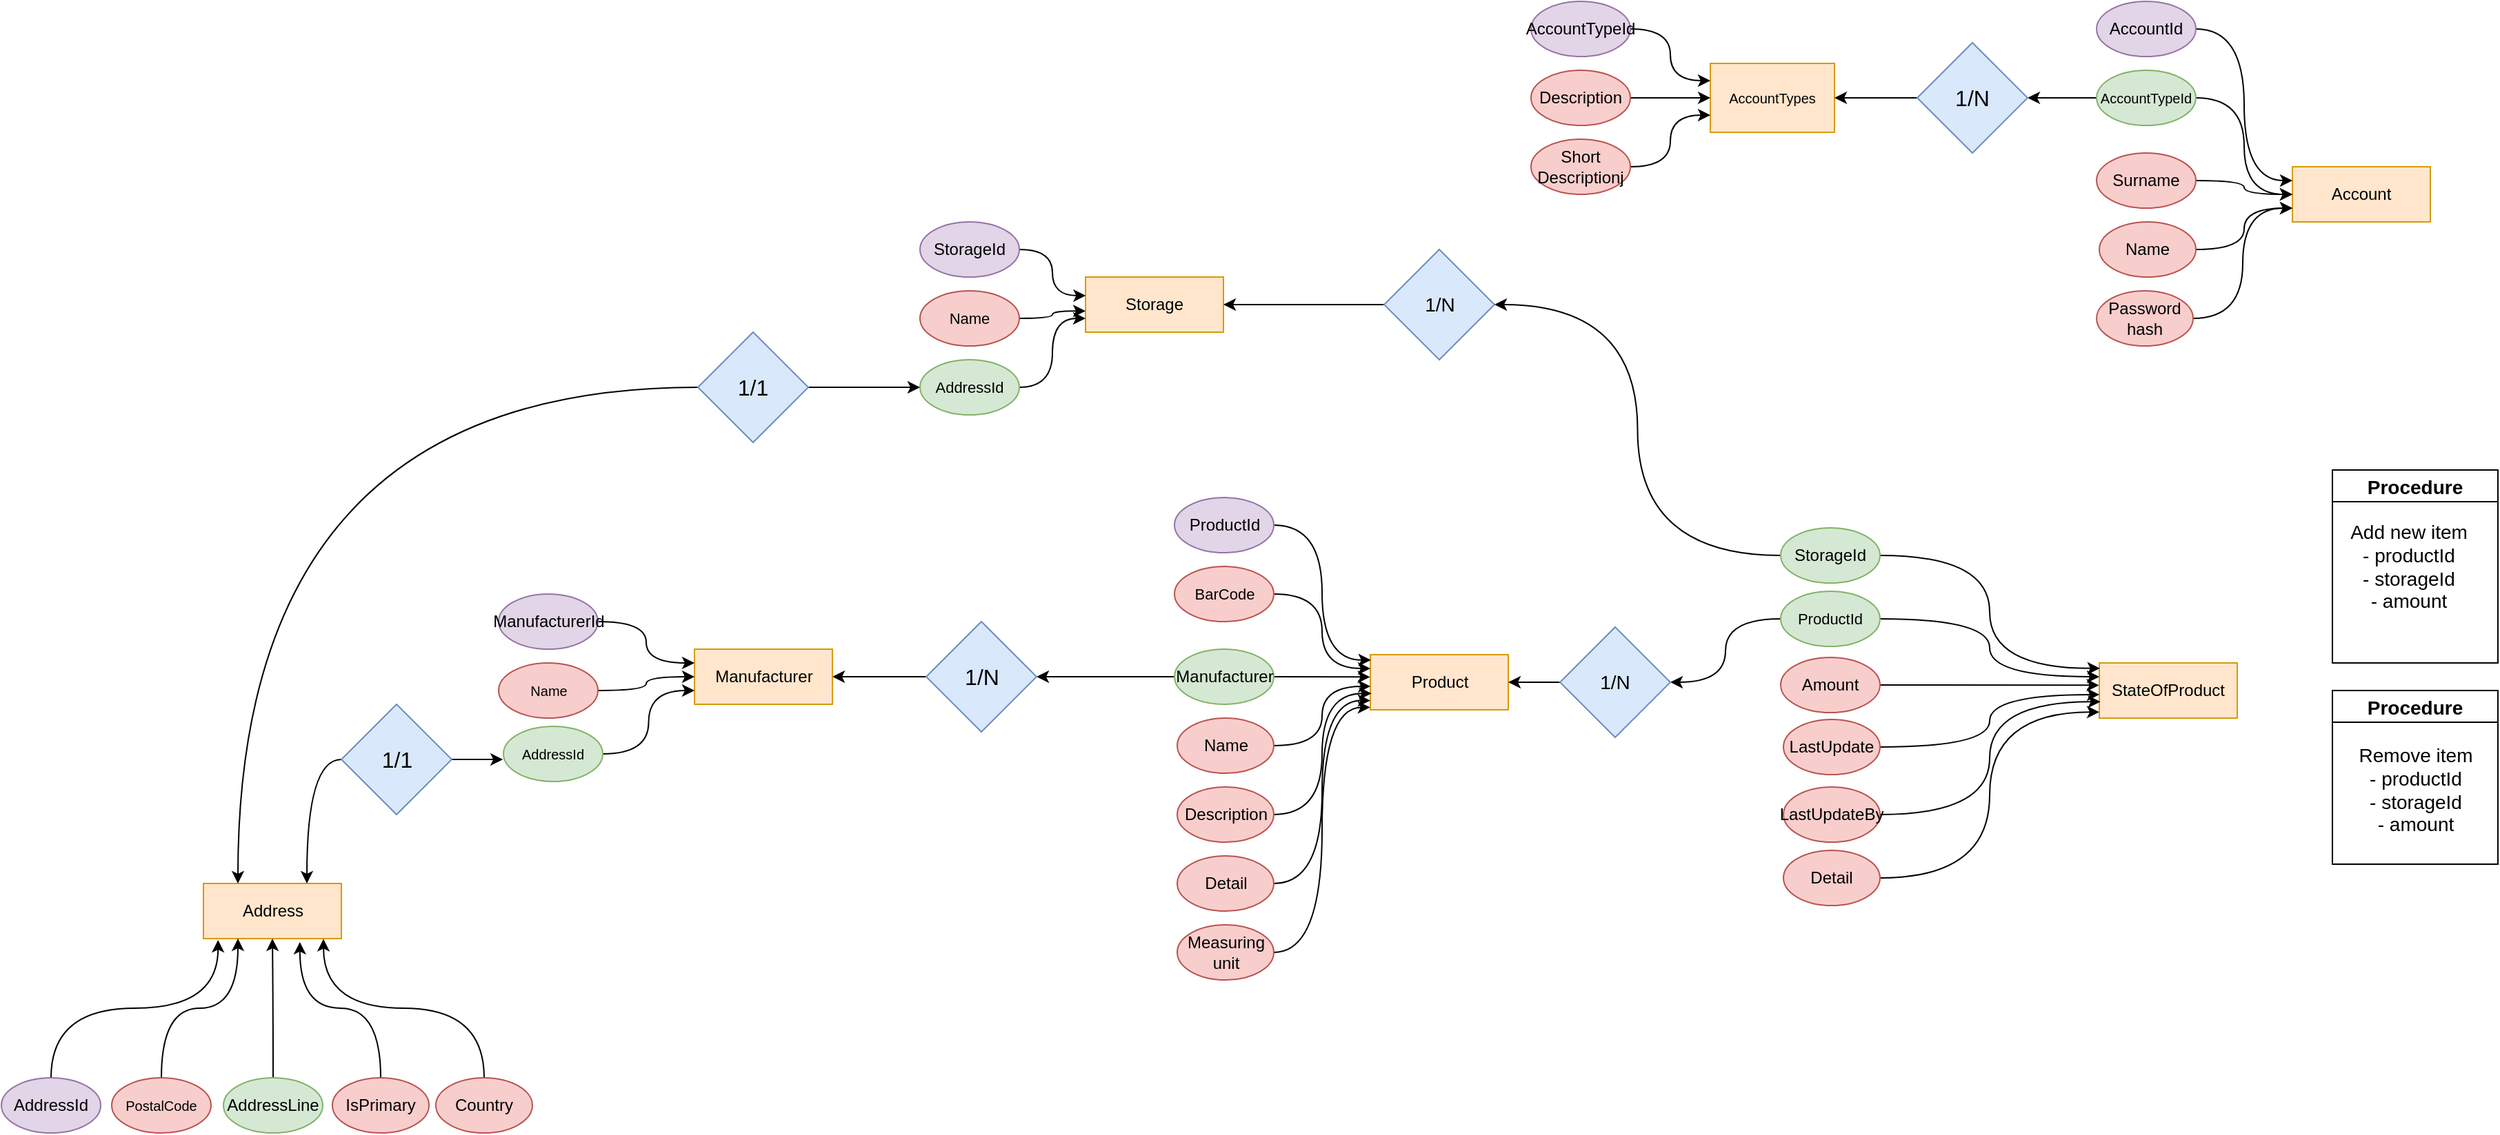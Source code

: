<mxfile version="20.2.3" type="device"><diagram id="G5VVAD_QETuN6fbWE2ES" name="Page-1"><mxGraphModel dx="4920" dy="2742" grid="1" gridSize="10" guides="1" tooltips="1" connect="1" arrows="1" fold="1" page="1" pageScale="1" pageWidth="850" pageHeight="1100" math="0" shadow="0"><root><mxCell id="0"/><mxCell id="1" parent="0"/><mxCell id="dZWCDiURuJ6Qkz2y_FG4-2" value="Account" style="rounded=0;whiteSpace=wrap;html=1;fillColor=#ffe6cc;strokeColor=#d79b00;" vertex="1" parent="1"><mxGeometry x="-199" y="-890" width="100" height="40" as="geometry"/></mxCell><mxCell id="dZWCDiURuJ6Qkz2y_FG4-9" style="edgeStyle=orthogonalEdgeStyle;orthogonalLoop=1;jettySize=auto;html=1;exitX=1;exitY=0.5;exitDx=0;exitDy=0;entryX=0;entryY=0.25;entryDx=0;entryDy=0;fontSize=10;curved=1;" edge="1" parent="1" source="dZWCDiURuJ6Qkz2y_FG4-3" target="dZWCDiURuJ6Qkz2y_FG4-2"><mxGeometry relative="1" as="geometry"/></mxCell><mxCell id="dZWCDiURuJ6Qkz2y_FG4-3" value="AccountId" style="ellipse;whiteSpace=wrap;html=1;fillColor=#e1d5e7;strokeColor=#9673a6;" vertex="1" parent="1"><mxGeometry x="-341" y="-1010" width="72" height="40" as="geometry"/></mxCell><mxCell id="dZWCDiURuJ6Qkz2y_FG4-15" style="edgeStyle=orthogonalEdgeStyle;curved=1;orthogonalLoop=1;jettySize=auto;html=1;exitX=1;exitY=0.5;exitDx=0;exitDy=0;entryX=0;entryY=0.5;entryDx=0;entryDy=0;fontSize=10;" edge="1" parent="1" source="dZWCDiURuJ6Qkz2y_FG4-4" target="dZWCDiURuJ6Qkz2y_FG4-2"><mxGeometry relative="1" as="geometry"/></mxCell><mxCell id="dZWCDiURuJ6Qkz2y_FG4-4" value="Surname" style="ellipse;whiteSpace=wrap;html=1;fillColor=#f8cecc;strokeColor=#b85450;" vertex="1" parent="1"><mxGeometry x="-341" y="-900" width="72" height="40" as="geometry"/></mxCell><mxCell id="dZWCDiURuJ6Qkz2y_FG4-12" style="edgeStyle=orthogonalEdgeStyle;orthogonalLoop=1;jettySize=auto;html=1;exitX=1;exitY=0.5;exitDx=0;exitDy=0;entryX=0;entryY=0.75;entryDx=0;entryDy=0;fontSize=10;curved=1;" edge="1" parent="1" source="dZWCDiURuJ6Qkz2y_FG4-5" target="dZWCDiURuJ6Qkz2y_FG4-2"><mxGeometry relative="1" as="geometry"/></mxCell><mxCell id="dZWCDiURuJ6Qkz2y_FG4-5" value="Name" style="ellipse;whiteSpace=wrap;html=1;fillColor=#f8cecc;strokeColor=#b85450;" vertex="1" parent="1"><mxGeometry x="-339" y="-850" width="70" height="40" as="geometry"/></mxCell><mxCell id="dZWCDiURuJ6Qkz2y_FG4-10" style="edgeStyle=orthogonalEdgeStyle;orthogonalLoop=1;jettySize=auto;html=1;exitX=1;exitY=0.5;exitDx=0;exitDy=0;entryX=0;entryY=0.5;entryDx=0;entryDy=0;fontSize=10;curved=1;" edge="1" parent="1" source="dZWCDiURuJ6Qkz2y_FG4-6" target="dZWCDiURuJ6Qkz2y_FG4-2"><mxGeometry relative="1" as="geometry"/></mxCell><mxCell id="dZWCDiURuJ6Qkz2y_FG4-22" style="edgeStyle=orthogonalEdgeStyle;curved=1;orthogonalLoop=1;jettySize=auto;html=1;exitX=0;exitY=0.5;exitDx=0;exitDy=0;entryX=1;entryY=0.5;entryDx=0;entryDy=0;fontSize=10;" edge="1" parent="1" source="dZWCDiURuJ6Qkz2y_FG4-6" target="dZWCDiURuJ6Qkz2y_FG4-21"><mxGeometry relative="1" as="geometry"/></mxCell><mxCell id="dZWCDiURuJ6Qkz2y_FG4-6" value="&lt;p style=&quot;line-height: 0.9;&quot;&gt;&lt;font style=&quot;font-size: 10px;&quot;&gt;AccountTypeId&lt;/font&gt;&lt;/p&gt;" style="ellipse;whiteSpace=wrap;html=1;strokeWidth=1;fillColor=#d5e8d4;strokeColor=#82b366;" vertex="1" parent="1"><mxGeometry x="-341" y="-960" width="72" height="40" as="geometry"/></mxCell><mxCell id="dZWCDiURuJ6Qkz2y_FG4-16" style="edgeStyle=orthogonalEdgeStyle;curved=1;orthogonalLoop=1;jettySize=auto;html=1;exitX=1;exitY=0.5;exitDx=0;exitDy=0;entryX=0;entryY=0.75;entryDx=0;entryDy=0;fontSize=10;" edge="1" parent="1" source="dZWCDiURuJ6Qkz2y_FG4-7" target="dZWCDiURuJ6Qkz2y_FG4-2"><mxGeometry relative="1" as="geometry"/></mxCell><mxCell id="dZWCDiURuJ6Qkz2y_FG4-7" value="Password hash" style="ellipse;whiteSpace=wrap;html=1;fillColor=#f8cecc;strokeColor=#b85450;" vertex="1" parent="1"><mxGeometry x="-341" y="-800" width="70" height="40" as="geometry"/></mxCell><mxCell id="dZWCDiURuJ6Qkz2y_FG4-18" value="AccountTypes" style="rounded=0;whiteSpace=wrap;html=1;fontSize=10;strokeWidth=1;fillColor=#ffe6cc;strokeColor=#d79b00;" vertex="1" parent="1"><mxGeometry x="-621" y="-965" width="90" height="50" as="geometry"/></mxCell><mxCell id="dZWCDiURuJ6Qkz2y_FG4-23" style="edgeStyle=orthogonalEdgeStyle;curved=1;orthogonalLoop=1;jettySize=auto;html=1;exitX=0;exitY=0.5;exitDx=0;exitDy=0;entryX=1;entryY=0.5;entryDx=0;entryDy=0;fontSize=10;" edge="1" parent="1" source="dZWCDiURuJ6Qkz2y_FG4-21" target="dZWCDiURuJ6Qkz2y_FG4-18"><mxGeometry relative="1" as="geometry"/></mxCell><mxCell id="dZWCDiURuJ6Qkz2y_FG4-21" value="&lt;font style=&quot;font-size: 16px;&quot;&gt;1/N&lt;/font&gt;" style="rhombus;whiteSpace=wrap;html=1;fontSize=10;strokeWidth=1;fillColor=#dae8fc;strokeColor=#6c8ebf;" vertex="1" parent="1"><mxGeometry x="-471" y="-980" width="80" height="80" as="geometry"/></mxCell><mxCell id="dZWCDiURuJ6Qkz2y_FG4-31" style="edgeStyle=orthogonalEdgeStyle;curved=1;orthogonalLoop=1;jettySize=auto;html=1;exitX=1;exitY=0.5;exitDx=0;exitDy=0;entryX=0;entryY=0.25;entryDx=0;entryDy=0;fontSize=10;" edge="1" parent="1" source="dZWCDiURuJ6Qkz2y_FG4-25" target="dZWCDiURuJ6Qkz2y_FG4-18"><mxGeometry relative="1" as="geometry"/></mxCell><mxCell id="dZWCDiURuJ6Qkz2y_FG4-25" value="AccountTypeId" style="ellipse;whiteSpace=wrap;html=1;fillColor=#e1d5e7;strokeColor=#9673a6;" vertex="1" parent="1"><mxGeometry x="-751" y="-1010" width="72" height="40" as="geometry"/></mxCell><mxCell id="dZWCDiURuJ6Qkz2y_FG4-32" style="edgeStyle=orthogonalEdgeStyle;curved=1;orthogonalLoop=1;jettySize=auto;html=1;exitX=1;exitY=0.5;exitDx=0;exitDy=0;entryX=0;entryY=0.5;entryDx=0;entryDy=0;fontSize=10;" edge="1" parent="1" source="dZWCDiURuJ6Qkz2y_FG4-26" target="dZWCDiURuJ6Qkz2y_FG4-18"><mxGeometry relative="1" as="geometry"/></mxCell><mxCell id="dZWCDiURuJ6Qkz2y_FG4-26" value="Description" style="ellipse;whiteSpace=wrap;html=1;fillColor=#f8cecc;strokeColor=#b85450;" vertex="1" parent="1"><mxGeometry x="-751" y="-960" width="72" height="40" as="geometry"/></mxCell><mxCell id="dZWCDiURuJ6Qkz2y_FG4-33" style="edgeStyle=orthogonalEdgeStyle;curved=1;orthogonalLoop=1;jettySize=auto;html=1;exitX=1;exitY=0.5;exitDx=0;exitDy=0;entryX=0;entryY=0.75;entryDx=0;entryDy=0;fontSize=10;" edge="1" parent="1" source="dZWCDiURuJ6Qkz2y_FG4-27" target="dZWCDiURuJ6Qkz2y_FG4-18"><mxGeometry relative="1" as="geometry"/></mxCell><mxCell id="dZWCDiURuJ6Qkz2y_FG4-27" value="Short&lt;br&gt;Descriptionj" style="ellipse;whiteSpace=wrap;html=1;fillColor=#f8cecc;strokeColor=#b85450;" vertex="1" parent="1"><mxGeometry x="-751" y="-910" width="72" height="40" as="geometry"/></mxCell><mxCell id="dZWCDiURuJ6Qkz2y_FG4-34" value="Product" style="rounded=0;whiteSpace=wrap;html=1;fillColor=#ffe6cc;strokeColor=#d79b00;" vertex="1" parent="1"><mxGeometry x="-867.5" y="-536" width="100" height="40" as="geometry"/></mxCell><mxCell id="dZWCDiURuJ6Qkz2y_FG4-110" style="edgeStyle=orthogonalEdgeStyle;curved=1;orthogonalLoop=1;jettySize=auto;html=1;exitX=1;exitY=0.5;exitDx=0;exitDy=0;entryX=0.004;entryY=0.098;entryDx=0;entryDy=0;entryPerimeter=0;fontSize=16;" edge="1" parent="1" source="dZWCDiURuJ6Qkz2y_FG4-36" target="dZWCDiURuJ6Qkz2y_FG4-34"><mxGeometry relative="1" as="geometry"/></mxCell><mxCell id="dZWCDiURuJ6Qkz2y_FG4-36" value="ProductId" style="ellipse;whiteSpace=wrap;html=1;fillColor=#e1d5e7;strokeColor=#9673a6;" vertex="1" parent="1"><mxGeometry x="-1009.5" y="-650" width="72" height="40" as="geometry"/></mxCell><mxCell id="dZWCDiURuJ6Qkz2y_FG4-63" style="edgeStyle=orthogonalEdgeStyle;curved=1;orthogonalLoop=1;jettySize=auto;html=1;exitX=0;exitY=0.5;exitDx=0;exitDy=0;entryX=1;entryY=0.5;entryDx=0;entryDy=0;fontSize=16;" edge="1" parent="1" source="dZWCDiURuJ6Qkz2y_FG4-38" target="dZWCDiURuJ6Qkz2y_FG4-48"><mxGeometry relative="1" as="geometry"/></mxCell><mxCell id="dZWCDiURuJ6Qkz2y_FG4-112" style="edgeStyle=orthogonalEdgeStyle;curved=1;orthogonalLoop=1;jettySize=auto;html=1;exitX=1;exitY=0.5;exitDx=0;exitDy=0;entryX=-0.002;entryY=0.405;entryDx=0;entryDy=0;entryPerimeter=0;fontSize=16;" edge="1" parent="1" source="dZWCDiURuJ6Qkz2y_FG4-38" target="dZWCDiURuJ6Qkz2y_FG4-34"><mxGeometry relative="1" as="geometry"/></mxCell><mxCell id="dZWCDiURuJ6Qkz2y_FG4-38" value="Manufacturer" style="ellipse;whiteSpace=wrap;html=1;fillColor=#d5e8d4;strokeColor=#82b366;" vertex="1" parent="1"><mxGeometry x="-1009.5" y="-540" width="72" height="40" as="geometry"/></mxCell><mxCell id="dZWCDiURuJ6Qkz2y_FG4-115" style="edgeStyle=orthogonalEdgeStyle;curved=1;orthogonalLoop=1;jettySize=auto;html=1;exitX=1;exitY=0.5;exitDx=0;exitDy=0;entryX=0.001;entryY=0.574;entryDx=0;entryDy=0;entryPerimeter=0;fontSize=16;" edge="1" parent="1" source="dZWCDiURuJ6Qkz2y_FG4-40" target="dZWCDiURuJ6Qkz2y_FG4-34"><mxGeometry relative="1" as="geometry"/></mxCell><mxCell id="dZWCDiURuJ6Qkz2y_FG4-40" value="Name" style="ellipse;whiteSpace=wrap;html=1;fillColor=#f8cecc;strokeColor=#b85450;" vertex="1" parent="1"><mxGeometry x="-1007.5" y="-490" width="70" height="40" as="geometry"/></mxCell><mxCell id="dZWCDiURuJ6Qkz2y_FG4-111" style="edgeStyle=orthogonalEdgeStyle;curved=1;orthogonalLoop=1;jettySize=auto;html=1;exitX=1;exitY=0.5;exitDx=0;exitDy=0;entryX=0;entryY=0.25;entryDx=0;entryDy=0;fontSize=16;" edge="1" parent="1" source="dZWCDiURuJ6Qkz2y_FG4-42" target="dZWCDiURuJ6Qkz2y_FG4-34"><mxGeometry relative="1" as="geometry"/></mxCell><mxCell id="dZWCDiURuJ6Qkz2y_FG4-42" value="&lt;p style=&quot;line-height: 0.9;&quot;&gt;&lt;font style=&quot;font-size: 11px;&quot;&gt;BarCode&lt;/font&gt;&lt;/p&gt;" style="ellipse;whiteSpace=wrap;html=1;strokeWidth=1;fillColor=#f8cecc;strokeColor=#b85450;" vertex="1" parent="1"><mxGeometry x="-1009.5" y="-600" width="72" height="40" as="geometry"/></mxCell><mxCell id="dZWCDiURuJ6Qkz2y_FG4-114" style="edgeStyle=orthogonalEdgeStyle;curved=1;orthogonalLoop=1;jettySize=auto;html=1;exitX=1;exitY=0.5;exitDx=0;exitDy=0;entryX=0.008;entryY=0.703;entryDx=0;entryDy=0;entryPerimeter=0;fontSize=16;" edge="1" parent="1" source="dZWCDiURuJ6Qkz2y_FG4-44" target="dZWCDiURuJ6Qkz2y_FG4-34"><mxGeometry relative="1" as="geometry"/></mxCell><mxCell id="dZWCDiURuJ6Qkz2y_FG4-44" value="Description" style="ellipse;whiteSpace=wrap;html=1;fillColor=#f8cecc;strokeColor=#b85450;" vertex="1" parent="1"><mxGeometry x="-1007.5" y="-440" width="70" height="40" as="geometry"/></mxCell><mxCell id="dZWCDiURuJ6Qkz2y_FG4-47" style="edgeStyle=orthogonalEdgeStyle;curved=1;orthogonalLoop=1;jettySize=auto;html=1;exitX=1;exitY=0.5;exitDx=0;exitDy=0;entryX=-0.001;entryY=0.832;entryDx=0;entryDy=0;entryPerimeter=0;fontSize=16;" edge="1" parent="1" source="dZWCDiURuJ6Qkz2y_FG4-45" target="dZWCDiURuJ6Qkz2y_FG4-34"><mxGeometry relative="1" as="geometry"/></mxCell><mxCell id="dZWCDiURuJ6Qkz2y_FG4-45" value="Detail" style="ellipse;whiteSpace=wrap;html=1;fillColor=#f8cecc;strokeColor=#b85450;" vertex="1" parent="1"><mxGeometry x="-1007.5" y="-390" width="70" height="40" as="geometry"/></mxCell><mxCell id="dZWCDiURuJ6Qkz2y_FG4-64" style="edgeStyle=orthogonalEdgeStyle;curved=1;orthogonalLoop=1;jettySize=auto;html=1;exitX=0;exitY=0.5;exitDx=0;exitDy=0;entryX=1;entryY=0.5;entryDx=0;entryDy=0;fontSize=16;" edge="1" parent="1" source="dZWCDiURuJ6Qkz2y_FG4-48" target="dZWCDiURuJ6Qkz2y_FG4-49"><mxGeometry relative="1" as="geometry"/></mxCell><mxCell id="dZWCDiURuJ6Qkz2y_FG4-48" value="1/N" style="rhombus;whiteSpace=wrap;html=1;fontSize=16;strokeWidth=1;fillColor=#dae8fc;strokeColor=#6c8ebf;" vertex="1" parent="1"><mxGeometry x="-1189.5" y="-560" width="80" height="80" as="geometry"/></mxCell><mxCell id="dZWCDiURuJ6Qkz2y_FG4-49" value="Manufacturer" style="rounded=0;whiteSpace=wrap;html=1;fillColor=#ffe6cc;strokeColor=#d79b00;" vertex="1" parent="1"><mxGeometry x="-1357.5" y="-540" width="100" height="40" as="geometry"/></mxCell><mxCell id="dZWCDiURuJ6Qkz2y_FG4-50" style="edgeStyle=orthogonalEdgeStyle;orthogonalLoop=1;jettySize=auto;html=1;exitX=1;exitY=0.5;exitDx=0;exitDy=0;entryX=0;entryY=0.25;entryDx=0;entryDy=0;fontSize=10;curved=1;" edge="1" parent="1" source="dZWCDiURuJ6Qkz2y_FG4-51" target="dZWCDiURuJ6Qkz2y_FG4-49"><mxGeometry relative="1" as="geometry"/></mxCell><mxCell id="dZWCDiURuJ6Qkz2y_FG4-51" value="ManufacturerId" style="ellipse;whiteSpace=wrap;html=1;fillColor=#e1d5e7;strokeColor=#9673a6;" vertex="1" parent="1"><mxGeometry x="-1499.5" y="-580" width="72" height="40" as="geometry"/></mxCell><mxCell id="dZWCDiURuJ6Qkz2y_FG4-56" style="edgeStyle=orthogonalEdgeStyle;orthogonalLoop=1;jettySize=auto;html=1;exitX=1;exitY=0.5;exitDx=0;exitDy=0;entryX=0;entryY=0.5;entryDx=0;entryDy=0;fontSize=10;curved=1;" edge="1" parent="1" source="dZWCDiURuJ6Qkz2y_FG4-57" target="dZWCDiURuJ6Qkz2y_FG4-49"><mxGeometry relative="1" as="geometry"/></mxCell><mxCell id="dZWCDiURuJ6Qkz2y_FG4-57" value="&lt;p style=&quot;line-height: 0.9;&quot;&gt;&lt;font style=&quot;font-size: 10px;&quot;&gt;Name&lt;/font&gt;&lt;/p&gt;" style="ellipse;whiteSpace=wrap;html=1;strokeWidth=1;fillColor=#f8cecc;strokeColor=#b85450;" vertex="1" parent="1"><mxGeometry x="-1499.5" y="-530" width="72" height="40" as="geometry"/></mxCell><mxCell id="dZWCDiURuJ6Qkz2y_FG4-79" value="Address" style="rounded=0;whiteSpace=wrap;html=1;fillColor=#ffe6cc;strokeColor=#d79b00;direction=east;" vertex="1" parent="1"><mxGeometry x="-1713.5" y="-370" width="100" height="40" as="geometry"/></mxCell><mxCell id="dZWCDiURuJ6Qkz2y_FG4-109" style="edgeStyle=orthogonalEdgeStyle;curved=1;orthogonalLoop=1;jettySize=auto;html=1;exitX=0.5;exitY=0;exitDx=0;exitDy=0;entryX=0.106;entryY=1.025;entryDx=0;entryDy=0;entryPerimeter=0;fontSize=16;" edge="1" parent="1" source="dZWCDiURuJ6Qkz2y_FG4-81" target="dZWCDiURuJ6Qkz2y_FG4-79"><mxGeometry relative="1" as="geometry"/></mxCell><mxCell id="dZWCDiURuJ6Qkz2y_FG4-81" value="AddressId" style="ellipse;whiteSpace=wrap;html=1;fillColor=#e1d5e7;strokeColor=#9673a6;direction=east;" vertex="1" parent="1"><mxGeometry x="-1860" y="-229" width="72" height="40" as="geometry"/></mxCell><mxCell id="dZWCDiURuJ6Qkz2y_FG4-106" style="edgeStyle=orthogonalEdgeStyle;curved=1;orthogonalLoop=1;jettySize=auto;html=1;exitX=0.5;exitY=0;exitDx=0;exitDy=0;entryX=0.5;entryY=1;entryDx=0;entryDy=0;fontSize=16;" edge="1" parent="1" source="dZWCDiURuJ6Qkz2y_FG4-83" target="dZWCDiURuJ6Qkz2y_FG4-79"><mxGeometry relative="1" as="geometry"/></mxCell><mxCell id="dZWCDiURuJ6Qkz2y_FG4-83" value="AddressLine" style="ellipse;whiteSpace=wrap;html=1;fillColor=#d5e8d4;strokeColor=#82b366;direction=east;" vertex="1" parent="1"><mxGeometry x="-1699" y="-229" width="72" height="40" as="geometry"/></mxCell><mxCell id="dZWCDiURuJ6Qkz2y_FG4-108" style="edgeStyle=orthogonalEdgeStyle;curved=1;orthogonalLoop=1;jettySize=auto;html=1;exitX=0.5;exitY=0;exitDx=0;exitDy=0;entryX=0.87;entryY=1.007;entryDx=0;entryDy=0;entryPerimeter=0;fontSize=16;" edge="1" parent="1" source="dZWCDiURuJ6Qkz2y_FG4-89" target="dZWCDiURuJ6Qkz2y_FG4-79"><mxGeometry relative="1" as="geometry"/></mxCell><mxCell id="dZWCDiURuJ6Qkz2y_FG4-89" value="Country" style="ellipse;whiteSpace=wrap;html=1;fillColor=#f8cecc;strokeColor=#b85450;direction=east;" vertex="1" parent="1"><mxGeometry x="-1545" y="-229" width="70" height="40" as="geometry"/></mxCell><mxCell id="dZWCDiURuJ6Qkz2y_FG4-164" style="edgeStyle=orthogonalEdgeStyle;curved=1;orthogonalLoop=1;jettySize=auto;html=1;exitX=1;exitY=0.5;exitDx=0;exitDy=0;entryX=-0.005;entryY=0.609;entryDx=0;entryDy=0;entryPerimeter=0;fontSize=14;" edge="1" parent="1" source="dZWCDiURuJ6Qkz2y_FG4-92" target="dZWCDiURuJ6Qkz2y_FG4-159"><mxGeometry relative="1" as="geometry"/></mxCell><mxCell id="dZWCDiURuJ6Qkz2y_FG4-166" style="edgeStyle=orthogonalEdgeStyle;curved=1;orthogonalLoop=1;jettySize=auto;html=1;exitX=0;exitY=0.5;exitDx=0;exitDy=0;entryX=0.75;entryY=0;entryDx=0;entryDy=0;fontSize=14;" edge="1" parent="1" source="dZWCDiURuJ6Qkz2y_FG4-92" target="dZWCDiURuJ6Qkz2y_FG4-79"><mxGeometry relative="1" as="geometry"/></mxCell><mxCell id="dZWCDiURuJ6Qkz2y_FG4-92" value="1/1" style="rhombus;whiteSpace=wrap;html=1;fontSize=16;strokeWidth=1;fillColor=#dae8fc;strokeColor=#6c8ebf;direction=east;" vertex="1" parent="1"><mxGeometry x="-1613.5" y="-500" width="80" height="80" as="geometry"/></mxCell><mxCell id="dZWCDiURuJ6Qkz2y_FG4-105" style="edgeStyle=orthogonalEdgeStyle;curved=1;orthogonalLoop=1;jettySize=auto;html=1;exitX=0.5;exitY=0;exitDx=0;exitDy=0;entryX=0.25;entryY=1;entryDx=0;entryDy=0;fontSize=16;" edge="1" parent="1" source="dZWCDiURuJ6Qkz2y_FG4-87" target="dZWCDiURuJ6Qkz2y_FG4-79"><mxGeometry relative="1" as="geometry"/></mxCell><mxCell id="dZWCDiURuJ6Qkz2y_FG4-87" value="&lt;p style=&quot;line-height: 0.9;&quot;&gt;&lt;font style=&quot;font-size: 10px;&quot;&gt;PostalCode&lt;/font&gt;&lt;/p&gt;" style="ellipse;whiteSpace=wrap;html=1;strokeWidth=1;fillColor=#f8cecc;strokeColor=#b85450;direction=east;" vertex="1" parent="1"><mxGeometry x="-1780" y="-229" width="72" height="40" as="geometry"/></mxCell><mxCell id="dZWCDiURuJ6Qkz2y_FG4-107" style="edgeStyle=orthogonalEdgeStyle;curved=1;orthogonalLoop=1;jettySize=auto;html=1;exitX=0.5;exitY=0;exitDx=0;exitDy=0;entryX=0.699;entryY=1.061;entryDx=0;entryDy=0;entryPerimeter=0;fontSize=16;" edge="1" parent="1" source="dZWCDiURuJ6Qkz2y_FG4-85" target="dZWCDiURuJ6Qkz2y_FG4-79"><mxGeometry relative="1" as="geometry"/></mxCell><mxCell id="dZWCDiURuJ6Qkz2y_FG4-85" value="IsPrimary" style="ellipse;whiteSpace=wrap;html=1;fillColor=#f8cecc;strokeColor=#b85450;direction=east;" vertex="1" parent="1"><mxGeometry x="-1620" y="-229" width="70" height="40" as="geometry"/></mxCell><mxCell id="dZWCDiURuJ6Qkz2y_FG4-116" value="StateOfProduct" style="rounded=0;whiteSpace=wrap;html=1;fillColor=#ffe6cc;strokeColor=#d79b00;" vertex="1" parent="1"><mxGeometry x="-339" y="-530" width="100" height="40" as="geometry"/></mxCell><mxCell id="dZWCDiURuJ6Qkz2y_FG4-117" style="edgeStyle=orthogonalEdgeStyle;curved=1;orthogonalLoop=1;jettySize=auto;html=1;exitX=1;exitY=0.5;exitDx=0;exitDy=0;entryX=0.004;entryY=0.098;entryDx=0;entryDy=0;entryPerimeter=0;fontSize=16;" edge="1" parent="1" source="dZWCDiURuJ6Qkz2y_FG4-118" target="dZWCDiURuJ6Qkz2y_FG4-116"><mxGeometry relative="1" as="geometry"/></mxCell><mxCell id="dZWCDiURuJ6Qkz2y_FG4-150" style="edgeStyle=orthogonalEdgeStyle;curved=1;orthogonalLoop=1;jettySize=auto;html=1;exitX=0;exitY=0.5;exitDx=0;exitDy=0;entryX=1;entryY=0.5;entryDx=0;entryDy=0;fontSize=14;" edge="1" parent="1" source="dZWCDiURuJ6Qkz2y_FG4-118" target="dZWCDiURuJ6Qkz2y_FG4-148"><mxGeometry relative="1" as="geometry"/></mxCell><mxCell id="dZWCDiURuJ6Qkz2y_FG4-118" value="StorageId" style="ellipse;whiteSpace=wrap;html=1;fillColor=#d5e8d4;strokeColor=#82b366;" vertex="1" parent="1"><mxGeometry x="-570" y="-628" width="72" height="40" as="geometry"/></mxCell><mxCell id="dZWCDiURuJ6Qkz2y_FG4-119" style="edgeStyle=orthogonalEdgeStyle;curved=1;orthogonalLoop=1;jettySize=auto;html=1;exitX=1;exitY=0.5;exitDx=0;exitDy=0;entryX=-0.002;entryY=0.405;entryDx=0;entryDy=0;entryPerimeter=0;fontSize=16;" edge="1" parent="1" source="dZWCDiURuJ6Qkz2y_FG4-120" target="dZWCDiURuJ6Qkz2y_FG4-116"><mxGeometry relative="1" as="geometry"/></mxCell><mxCell id="dZWCDiURuJ6Qkz2y_FG4-120" value="Amount" style="ellipse;whiteSpace=wrap;html=1;fillColor=#f8cecc;strokeColor=#b85450;" vertex="1" parent="1"><mxGeometry x="-570" y="-534" width="72" height="40" as="geometry"/></mxCell><mxCell id="dZWCDiURuJ6Qkz2y_FG4-121" style="edgeStyle=orthogonalEdgeStyle;curved=1;orthogonalLoop=1;jettySize=auto;html=1;exitX=1;exitY=0.5;exitDx=0;exitDy=0;entryX=0.001;entryY=0.574;entryDx=0;entryDy=0;entryPerimeter=0;fontSize=16;" edge="1" parent="1" source="dZWCDiURuJ6Qkz2y_FG4-122" target="dZWCDiURuJ6Qkz2y_FG4-116"><mxGeometry relative="1" as="geometry"/></mxCell><mxCell id="dZWCDiURuJ6Qkz2y_FG4-122" value="LastUpdate" style="ellipse;whiteSpace=wrap;html=1;fillColor=#f8cecc;strokeColor=#b85450;" vertex="1" parent="1"><mxGeometry x="-568" y="-489" width="70" height="40" as="geometry"/></mxCell><mxCell id="dZWCDiURuJ6Qkz2y_FG4-123" style="edgeStyle=orthogonalEdgeStyle;curved=1;orthogonalLoop=1;jettySize=auto;html=1;exitX=1;exitY=0.5;exitDx=0;exitDy=0;entryX=0;entryY=0.25;entryDx=0;entryDy=0;fontSize=16;" edge="1" parent="1" source="dZWCDiURuJ6Qkz2y_FG4-124" target="dZWCDiURuJ6Qkz2y_FG4-116"><mxGeometry relative="1" as="geometry"/></mxCell><mxCell id="dZWCDiURuJ6Qkz2y_FG4-133" style="edgeStyle=orthogonalEdgeStyle;curved=1;orthogonalLoop=1;jettySize=auto;html=1;exitX=0;exitY=0.5;exitDx=0;exitDy=0;entryX=1;entryY=0.5;entryDx=0;entryDy=0;fontSize=11;" edge="1" parent="1" source="dZWCDiURuJ6Qkz2y_FG4-124" target="dZWCDiURuJ6Qkz2y_FG4-131"><mxGeometry relative="1" as="geometry"/></mxCell><mxCell id="dZWCDiURuJ6Qkz2y_FG4-124" value="&lt;p style=&quot;line-height: 0.9;&quot;&gt;&lt;font style=&quot;font-size: 11px;&quot;&gt;ProductId&lt;/font&gt;&lt;/p&gt;" style="ellipse;whiteSpace=wrap;html=1;strokeWidth=1;fillColor=#d5e8d4;strokeColor=#82b366;" vertex="1" parent="1"><mxGeometry x="-570" y="-582" width="72" height="40" as="geometry"/></mxCell><mxCell id="dZWCDiURuJ6Qkz2y_FG4-125" style="edgeStyle=orthogonalEdgeStyle;curved=1;orthogonalLoop=1;jettySize=auto;html=1;exitX=1;exitY=0.5;exitDx=0;exitDy=0;entryX=0.008;entryY=0.703;entryDx=0;entryDy=0;entryPerimeter=0;fontSize=16;" edge="1" parent="1" source="dZWCDiURuJ6Qkz2y_FG4-126" target="dZWCDiURuJ6Qkz2y_FG4-116"><mxGeometry relative="1" as="geometry"/></mxCell><mxCell id="dZWCDiURuJ6Qkz2y_FG4-126" value="LastUpdateBy" style="ellipse;whiteSpace=wrap;html=1;fillColor=#f8cecc;strokeColor=#b85450;" vertex="1" parent="1"><mxGeometry x="-568" y="-440" width="70" height="40" as="geometry"/></mxCell><mxCell id="dZWCDiURuJ6Qkz2y_FG4-127" style="edgeStyle=orthogonalEdgeStyle;curved=1;orthogonalLoop=1;jettySize=auto;html=1;exitX=1;exitY=0.5;exitDx=0;exitDy=0;entryX=0;entryY=0.892;entryDx=0;entryDy=0;entryPerimeter=0;fontSize=16;" edge="1" parent="1" source="dZWCDiURuJ6Qkz2y_FG4-128" target="dZWCDiURuJ6Qkz2y_FG4-116"><mxGeometry relative="1" as="geometry"/></mxCell><mxCell id="dZWCDiURuJ6Qkz2y_FG4-128" value="Detail" style="ellipse;whiteSpace=wrap;html=1;fillColor=#f8cecc;strokeColor=#b85450;" vertex="1" parent="1"><mxGeometry x="-568" y="-394" width="70" height="40" as="geometry"/></mxCell><mxCell id="dZWCDiURuJ6Qkz2y_FG4-130" style="edgeStyle=orthogonalEdgeStyle;curved=1;orthogonalLoop=1;jettySize=auto;html=1;exitX=1;exitY=0.5;exitDx=0;exitDy=0;fontSize=11;entryX=-0.001;entryY=0.956;entryDx=0;entryDy=0;entryPerimeter=0;" edge="1" parent="1" source="dZWCDiURuJ6Qkz2y_FG4-129" target="dZWCDiURuJ6Qkz2y_FG4-34"><mxGeometry relative="1" as="geometry"/></mxCell><mxCell id="dZWCDiURuJ6Qkz2y_FG4-129" value="Measuring&lt;br&gt;unit" style="ellipse;whiteSpace=wrap;html=1;fillColor=#f8cecc;strokeColor=#b85450;" vertex="1" parent="1"><mxGeometry x="-1007.5" y="-340" width="70" height="40" as="geometry"/></mxCell><mxCell id="dZWCDiURuJ6Qkz2y_FG4-132" style="edgeStyle=orthogonalEdgeStyle;curved=1;orthogonalLoop=1;jettySize=auto;html=1;exitX=0;exitY=0.5;exitDx=0;exitDy=0;entryX=1;entryY=0.5;entryDx=0;entryDy=0;fontSize=11;" edge="1" parent="1" source="dZWCDiURuJ6Qkz2y_FG4-131" target="dZWCDiURuJ6Qkz2y_FG4-34"><mxGeometry relative="1" as="geometry"/></mxCell><mxCell id="dZWCDiURuJ6Qkz2y_FG4-131" value="&lt;font style=&quot;font-size: 14px;&quot;&gt;1/N&lt;/font&gt;" style="rhombus;whiteSpace=wrap;html=1;fontSize=11;strokeWidth=1;fillColor=#dae8fc;strokeColor=#6c8ebf;" vertex="1" parent="1"><mxGeometry x="-730" y="-556" width="80" height="80" as="geometry"/></mxCell><mxCell id="dZWCDiURuJ6Qkz2y_FG4-134" value="Storage" style="rounded=0;whiteSpace=wrap;html=1;fillColor=#ffe6cc;strokeColor=#d79b00;" vertex="1" parent="1"><mxGeometry x="-1074" y="-810" width="100" height="40" as="geometry"/></mxCell><mxCell id="dZWCDiURuJ6Qkz2y_FG4-135" style="edgeStyle=orthogonalEdgeStyle;curved=1;orthogonalLoop=1;jettySize=auto;html=1;exitX=1;exitY=0.5;exitDx=0;exitDy=0;fontSize=16;entryX=0.002;entryY=0.337;entryDx=0;entryDy=0;entryPerimeter=0;" edge="1" parent="1" source="dZWCDiURuJ6Qkz2y_FG4-136" target="dZWCDiURuJ6Qkz2y_FG4-134"><mxGeometry relative="1" as="geometry"><mxPoint x="-1075" y="-800" as="targetPoint"/></mxGeometry></mxCell><mxCell id="dZWCDiURuJ6Qkz2y_FG4-136" value="StorageId" style="ellipse;whiteSpace=wrap;html=1;fillColor=#e1d5e7;strokeColor=#9673a6;" vertex="1" parent="1"><mxGeometry x="-1194" y="-850" width="72" height="40" as="geometry"/></mxCell><mxCell id="dZWCDiURuJ6Qkz2y_FG4-141" style="edgeStyle=orthogonalEdgeStyle;curved=1;orthogonalLoop=1;jettySize=auto;html=1;exitX=1;exitY=0.5;exitDx=0;exitDy=0;entryX=0;entryY=0.616;entryDx=0;entryDy=0;fontSize=16;entryPerimeter=0;" edge="1" parent="1" source="dZWCDiURuJ6Qkz2y_FG4-142" target="dZWCDiURuJ6Qkz2y_FG4-134"><mxGeometry relative="1" as="geometry"/></mxCell><mxCell id="dZWCDiURuJ6Qkz2y_FG4-142" value="&lt;p style=&quot;line-height: 0.9;&quot;&gt;&lt;span style=&quot;font-size: 11px;&quot;&gt;Name&lt;/span&gt;&lt;/p&gt;" style="ellipse;whiteSpace=wrap;html=1;strokeWidth=1;fillColor=#f8cecc;strokeColor=#b85450;" vertex="1" parent="1"><mxGeometry x="-1194" y="-800" width="72" height="40" as="geometry"/></mxCell><mxCell id="dZWCDiURuJ6Qkz2y_FG4-149" style="edgeStyle=orthogonalEdgeStyle;curved=1;orthogonalLoop=1;jettySize=auto;html=1;exitX=0;exitY=0.5;exitDx=0;exitDy=0;entryX=1;entryY=0.5;entryDx=0;entryDy=0;fontSize=14;" edge="1" parent="1" source="dZWCDiURuJ6Qkz2y_FG4-148" target="dZWCDiURuJ6Qkz2y_FG4-134"><mxGeometry relative="1" as="geometry"/></mxCell><mxCell id="dZWCDiURuJ6Qkz2y_FG4-148" value="&lt;font style=&quot;font-size: 14px;&quot;&gt;1/N&lt;/font&gt;" style="rhombus;whiteSpace=wrap;html=1;fontSize=11;strokeWidth=1;fillColor=#dae8fc;strokeColor=#6c8ebf;" vertex="1" parent="1"><mxGeometry x="-857.5" y="-830" width="80" height="80" as="geometry"/></mxCell><mxCell id="dZWCDiURuJ6Qkz2y_FG4-153" value="Procedure" style="swimlane;fontSize=14;strokeWidth=1;" vertex="1" parent="1"><mxGeometry x="-170" y="-670" width="120" height="140" as="geometry"/></mxCell><mxCell id="dZWCDiURuJ6Qkz2y_FG4-154" value="Add new item&lt;br&gt;- productId&lt;br&gt;- storageId&lt;br&gt;- amount" style="text;html=1;align=center;verticalAlign=middle;resizable=0;points=[];autosize=1;strokeColor=none;fillColor=none;fontSize=14;" vertex="1" parent="dZWCDiURuJ6Qkz2y_FG4-153"><mxGeometry y="30" width="110" height="80" as="geometry"/></mxCell><mxCell id="dZWCDiURuJ6Qkz2y_FG4-155" value="Procedure" style="swimlane;fontSize=14;strokeWidth=1;" vertex="1" parent="1"><mxGeometry x="-170" y="-510" width="120" height="126" as="geometry"/></mxCell><mxCell id="dZWCDiURuJ6Qkz2y_FG4-156" value="Remove item&lt;br&gt;- productId&lt;br&gt;- storageId&lt;br&gt;- amount" style="text;html=1;align=center;verticalAlign=middle;resizable=0;points=[];autosize=1;strokeColor=none;fillColor=none;fontSize=14;" vertex="1" parent="dZWCDiURuJ6Qkz2y_FG4-155"><mxGeometry x="5" y="32" width="110" height="80" as="geometry"/></mxCell><mxCell id="dZWCDiURuJ6Qkz2y_FG4-158" style="edgeStyle=orthogonalEdgeStyle;curved=1;orthogonalLoop=1;jettySize=auto;html=1;exitX=1;exitY=0.5;exitDx=0;exitDy=0;entryX=0;entryY=0.75;entryDx=0;entryDy=0;fontSize=14;" edge="1" parent="1" source="dZWCDiURuJ6Qkz2y_FG4-157" target="dZWCDiURuJ6Qkz2y_FG4-134"><mxGeometry relative="1" as="geometry"/></mxCell><mxCell id="dZWCDiURuJ6Qkz2y_FG4-157" value="&lt;p style=&quot;line-height: 0.9;&quot;&gt;&lt;span style=&quot;font-size: 11px;&quot;&gt;AddressId&lt;/span&gt;&lt;/p&gt;" style="ellipse;whiteSpace=wrap;html=1;strokeWidth=1;fillColor=#d5e8d4;strokeColor=#82b366;" vertex="1" parent="1"><mxGeometry x="-1194" y="-750" width="72" height="40" as="geometry"/></mxCell><mxCell id="dZWCDiURuJ6Qkz2y_FG4-160" style="edgeStyle=orthogonalEdgeStyle;curved=1;orthogonalLoop=1;jettySize=auto;html=1;exitX=1;exitY=0.5;exitDx=0;exitDy=0;entryX=0;entryY=0.75;entryDx=0;entryDy=0;fontSize=14;" edge="1" parent="1" source="dZWCDiURuJ6Qkz2y_FG4-159" target="dZWCDiURuJ6Qkz2y_FG4-49"><mxGeometry relative="1" as="geometry"/></mxCell><mxCell id="dZWCDiURuJ6Qkz2y_FG4-159" value="&lt;p style=&quot;line-height: 0.9;&quot;&gt;&lt;font style=&quot;font-size: 10px;&quot;&gt;AddressId&lt;/font&gt;&lt;/p&gt;" style="ellipse;whiteSpace=wrap;html=1;strokeWidth=1;fillColor=#d5e8d4;strokeColor=#82b366;" vertex="1" parent="1"><mxGeometry x="-1496" y="-484" width="72" height="40" as="geometry"/></mxCell><mxCell id="dZWCDiURuJ6Qkz2y_FG4-165" style="edgeStyle=orthogonalEdgeStyle;curved=1;orthogonalLoop=1;jettySize=auto;html=1;exitX=1;exitY=0.5;exitDx=0;exitDy=0;entryX=0;entryY=0.5;entryDx=0;entryDy=0;fontSize=14;" edge="1" parent="1" source="dZWCDiURuJ6Qkz2y_FG4-161" target="dZWCDiURuJ6Qkz2y_FG4-157"><mxGeometry relative="1" as="geometry"/></mxCell><mxCell id="dZWCDiURuJ6Qkz2y_FG4-167" style="edgeStyle=orthogonalEdgeStyle;curved=1;orthogonalLoop=1;jettySize=auto;html=1;exitX=0;exitY=0.5;exitDx=0;exitDy=0;entryX=0.25;entryY=0;entryDx=0;entryDy=0;fontSize=14;" edge="1" parent="1" source="dZWCDiURuJ6Qkz2y_FG4-161" target="dZWCDiURuJ6Qkz2y_FG4-79"><mxGeometry relative="1" as="geometry"/></mxCell><mxCell id="dZWCDiURuJ6Qkz2y_FG4-161" value="1/1" style="rhombus;whiteSpace=wrap;html=1;fontSize=16;strokeWidth=1;fillColor=#dae8fc;strokeColor=#6c8ebf;direction=east;" vertex="1" parent="1"><mxGeometry x="-1355" y="-770" width="80" height="80" as="geometry"/></mxCell></root></mxGraphModel></diagram></mxfile>